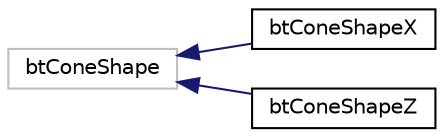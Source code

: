 digraph "Graphical Class Hierarchy"
{
  edge [fontname="Helvetica",fontsize="10",labelfontname="Helvetica",labelfontsize="10"];
  node [fontname="Helvetica",fontsize="10",shape=record];
  rankdir="LR";
  Node1 [label="btConeShape",height=0.2,width=0.4,color="grey75", fillcolor="white", style="filled"];
  Node1 -> Node2 [dir="back",color="midnightblue",fontsize="10",style="solid",fontname="Helvetica"];
  Node2 [label="btConeShapeX",height=0.2,width=0.4,color="black", fillcolor="white", style="filled",URL="$classbt_cone_shape_x.html",tooltip="btConeShape implements a Cone shape, around the X axis "];
  Node1 -> Node3 [dir="back",color="midnightblue",fontsize="10",style="solid",fontname="Helvetica"];
  Node3 [label="btConeShapeZ",height=0.2,width=0.4,color="black", fillcolor="white", style="filled",URL="$classbt_cone_shape_z.html",tooltip="btConeShapeZ implements a Cone shape, around the Z axis "];
}
